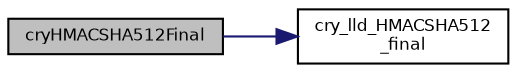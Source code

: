 digraph "cryHMACSHA512Final"
{
  bgcolor="transparent";
  edge [fontname="Helvetica",fontsize="8",labelfontname="Helvetica",labelfontsize="8"];
  node [fontname="Helvetica",fontsize="8",shape=record];
  rankdir="LR";
  Node80 [label="cryHMACSHA512Final",height=0.2,width=0.4,color="black", fillcolor="grey75", style="filled", fontcolor="black"];
  Node80 -> Node81 [color="midnightblue",fontsize="8",style="solid",fontname="Helvetica"];
  Node81 [label="cry_lld_HMACSHA512\l_final",height=0.2,width=0.4,color="black",URL="$group___c_r_y_p_t_o.html#ga1a9c93b8f2c62c4c39439af6b3bfc084",tooltip="Hash finalization using HMAC. "];
}
